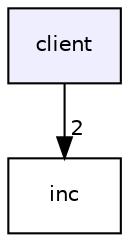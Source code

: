 digraph "/home/sneh/_Linux_Essential_2/LE2_Final_Exercises/final_modular_chat/temp/client" {
  compound=true
  node [ fontsize="10", fontname="Helvetica"];
  edge [ labelfontsize="10", labelfontname="Helvetica"];
  dir_db3a54907829b36871118d03417739cd [shape=box, label="client", style="filled", fillcolor="#eeeeff", pencolor="black", URL="dir_db3a54907829b36871118d03417739cd.html"];
  dir_bfccd401955b95cf8c75461437045ac0 [shape=box label="inc" URL="dir_bfccd401955b95cf8c75461437045ac0.html"];
  dir_db3a54907829b36871118d03417739cd->dir_bfccd401955b95cf8c75461437045ac0 [headlabel="2", labeldistance=1.5 headhref="dir_000000_000001.html"];
}
